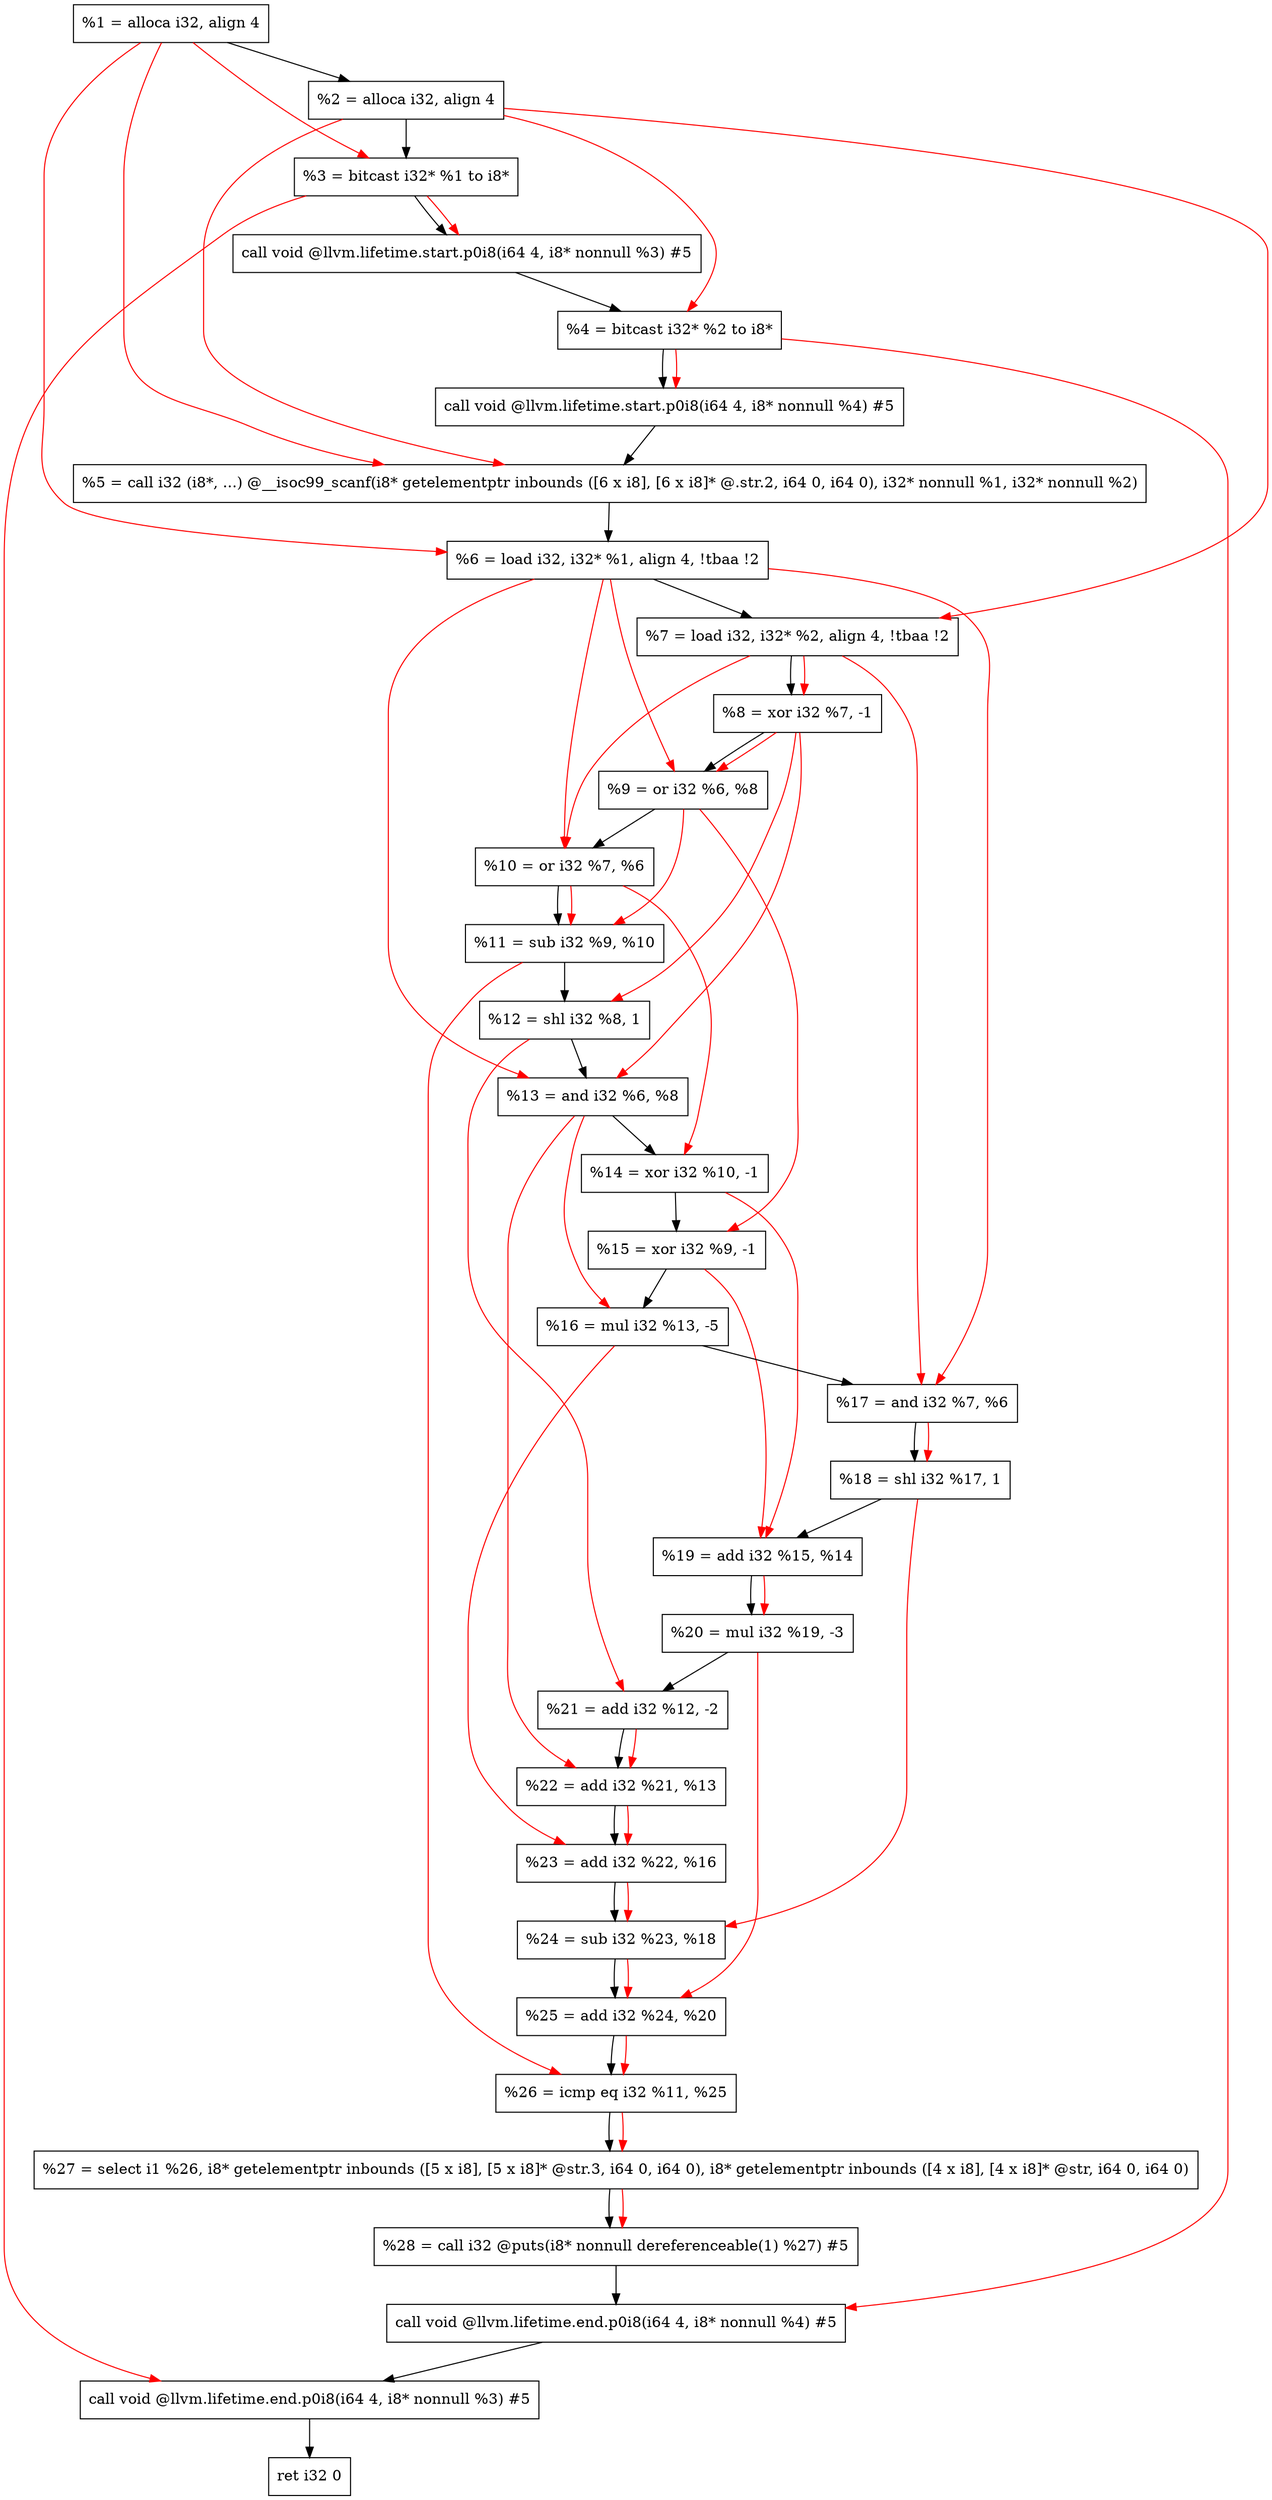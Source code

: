 digraph "DFG for'main' function" {
	Node0x9e7a08[shape=record, label="  %1 = alloca i32, align 4"];
	Node0x9e7a88[shape=record, label="  %2 = alloca i32, align 4"];
	Node0x9e7b18[shape=record, label="  %3 = bitcast i32* %1 to i8*"];
	Node0x9e7f78[shape=record, label="  call void @llvm.lifetime.start.p0i8(i64 4, i8* nonnull %3) #5"];
	Node0x9e8058[shape=record, label="  %4 = bitcast i32* %2 to i8*"];
	Node0x9e8178[shape=record, label="  call void @llvm.lifetime.start.p0i8(i64 4, i8* nonnull %4) #5"];
	Node0x9e83b0[shape=record, label="  %5 = call i32 (i8*, ...) @__isoc99_scanf(i8* getelementptr inbounds ([6 x i8], [6 x i8]* @.str.2, i64 0, i64 0), i32* nonnull %1, i32* nonnull %2)"];
	Node0x9e8468[shape=record, label="  %6 = load i32, i32* %1, align 4, !tbaa !2"];
	Node0x9e93d8[shape=record, label="  %7 = load i32, i32* %2, align 4, !tbaa !2"];
	Node0x9e9a60[shape=record, label="  %8 = xor i32 %7, -1"];
	Node0x9e9ad0[shape=record, label="  %9 = or i32 %6, %8"];
	Node0x9e9b40[shape=record, label="  %10 = or i32 %7, %6"];
	Node0x9e9bb0[shape=record, label="  %11 = sub i32 %9, %10"];
	Node0x9e9c20[shape=record, label="  %12 = shl i32 %8, 1"];
	Node0x9e9c90[shape=record, label="  %13 = and i32 %6, %8"];
	Node0x9e9d00[shape=record, label="  %14 = xor i32 %10, -1"];
	Node0x9e9d70[shape=record, label="  %15 = xor i32 %9, -1"];
	Node0x9e9de0[shape=record, label="  %16 = mul i32 %13, -5"];
	Node0x9e9e50[shape=record, label="  %17 = and i32 %7, %6"];
	Node0x9e9ec0[shape=record, label="  %18 = shl i32 %17, 1"];
	Node0x9e9f30[shape=record, label="  %19 = add i32 %15, %14"];
	Node0x9e9fa0[shape=record, label="  %20 = mul i32 %19, -3"];
	Node0x9ea010[shape=record, label="  %21 = add i32 %12, -2"];
	Node0x9ea080[shape=record, label="  %22 = add i32 %21, %13"];
	Node0x9ea0f0[shape=record, label="  %23 = add i32 %22, %16"];
	Node0x9ea160[shape=record, label="  %24 = sub i32 %23, %18"];
	Node0x9ea1d0[shape=record, label="  %25 = add i32 %24, %20"];
	Node0x9ea240[shape=record, label="  %26 = icmp eq i32 %11, %25"];
	Node0x9889d8[shape=record, label="  %27 = select i1 %26, i8* getelementptr inbounds ([5 x i8], [5 x i8]* @str.3, i64 0, i64 0), i8* getelementptr inbounds ([4 x i8], [4 x i8]* @str, i64 0, i64 0)"];
	Node0x9ea2d0[shape=record, label="  %28 = call i32 @puts(i8* nonnull dereferenceable(1) %27) #5"];
	Node0x9ea528[shape=record, label="  call void @llvm.lifetime.end.p0i8(i64 4, i8* nonnull %4) #5"];
	Node0x9ea688[shape=record, label="  call void @llvm.lifetime.end.p0i8(i64 4, i8* nonnull %3) #5"];
	Node0x9ea748[shape=record, label="  ret i32 0"];
	Node0x9e7a08 -> Node0x9e7a88;
	Node0x9e7a88 -> Node0x9e7b18;
	Node0x9e7b18 -> Node0x9e7f78;
	Node0x9e7f78 -> Node0x9e8058;
	Node0x9e8058 -> Node0x9e8178;
	Node0x9e8178 -> Node0x9e83b0;
	Node0x9e83b0 -> Node0x9e8468;
	Node0x9e8468 -> Node0x9e93d8;
	Node0x9e93d8 -> Node0x9e9a60;
	Node0x9e9a60 -> Node0x9e9ad0;
	Node0x9e9ad0 -> Node0x9e9b40;
	Node0x9e9b40 -> Node0x9e9bb0;
	Node0x9e9bb0 -> Node0x9e9c20;
	Node0x9e9c20 -> Node0x9e9c90;
	Node0x9e9c90 -> Node0x9e9d00;
	Node0x9e9d00 -> Node0x9e9d70;
	Node0x9e9d70 -> Node0x9e9de0;
	Node0x9e9de0 -> Node0x9e9e50;
	Node0x9e9e50 -> Node0x9e9ec0;
	Node0x9e9ec0 -> Node0x9e9f30;
	Node0x9e9f30 -> Node0x9e9fa0;
	Node0x9e9fa0 -> Node0x9ea010;
	Node0x9ea010 -> Node0x9ea080;
	Node0x9ea080 -> Node0x9ea0f0;
	Node0x9ea0f0 -> Node0x9ea160;
	Node0x9ea160 -> Node0x9ea1d0;
	Node0x9ea1d0 -> Node0x9ea240;
	Node0x9ea240 -> Node0x9889d8;
	Node0x9889d8 -> Node0x9ea2d0;
	Node0x9ea2d0 -> Node0x9ea528;
	Node0x9ea528 -> Node0x9ea688;
	Node0x9ea688 -> Node0x9ea748;
edge [color=red]
	Node0x9e7a08 -> Node0x9e7b18;
	Node0x9e7b18 -> Node0x9e7f78;
	Node0x9e7a88 -> Node0x9e8058;
	Node0x9e8058 -> Node0x9e8178;
	Node0x9e7a08 -> Node0x9e83b0;
	Node0x9e7a88 -> Node0x9e83b0;
	Node0x9e7a08 -> Node0x9e8468;
	Node0x9e7a88 -> Node0x9e93d8;
	Node0x9e93d8 -> Node0x9e9a60;
	Node0x9e8468 -> Node0x9e9ad0;
	Node0x9e9a60 -> Node0x9e9ad0;
	Node0x9e93d8 -> Node0x9e9b40;
	Node0x9e8468 -> Node0x9e9b40;
	Node0x9e9ad0 -> Node0x9e9bb0;
	Node0x9e9b40 -> Node0x9e9bb0;
	Node0x9e9a60 -> Node0x9e9c20;
	Node0x9e8468 -> Node0x9e9c90;
	Node0x9e9a60 -> Node0x9e9c90;
	Node0x9e9b40 -> Node0x9e9d00;
	Node0x9e9ad0 -> Node0x9e9d70;
	Node0x9e9c90 -> Node0x9e9de0;
	Node0x9e93d8 -> Node0x9e9e50;
	Node0x9e8468 -> Node0x9e9e50;
	Node0x9e9e50 -> Node0x9e9ec0;
	Node0x9e9d70 -> Node0x9e9f30;
	Node0x9e9d00 -> Node0x9e9f30;
	Node0x9e9f30 -> Node0x9e9fa0;
	Node0x9e9c20 -> Node0x9ea010;
	Node0x9ea010 -> Node0x9ea080;
	Node0x9e9c90 -> Node0x9ea080;
	Node0x9ea080 -> Node0x9ea0f0;
	Node0x9e9de0 -> Node0x9ea0f0;
	Node0x9ea0f0 -> Node0x9ea160;
	Node0x9e9ec0 -> Node0x9ea160;
	Node0x9ea160 -> Node0x9ea1d0;
	Node0x9e9fa0 -> Node0x9ea1d0;
	Node0x9e9bb0 -> Node0x9ea240;
	Node0x9ea1d0 -> Node0x9ea240;
	Node0x9ea240 -> Node0x9889d8;
	Node0x9889d8 -> Node0x9ea2d0;
	Node0x9e8058 -> Node0x9ea528;
	Node0x9e7b18 -> Node0x9ea688;
}
